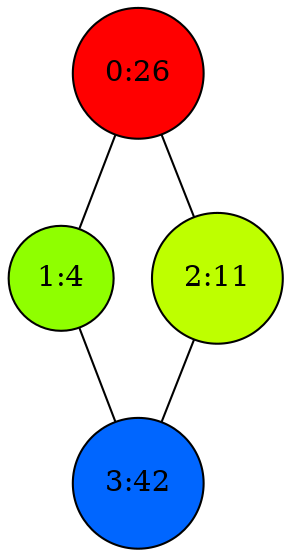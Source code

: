 graph Mapper {
0[shape=circle fontcolor=black color=black label="0:26" style=filled fillcolor="0, 1, 1"]
1[shape=circle fontcolor=black color=black label="1:4" style=filled fillcolor="0.240095, 1, 1"]
2[shape=circle fontcolor=black color=black label="2:11" style=filled fillcolor="0.209621, 1, 1"]
3[shape=circle fontcolor=black color=black label="3:42" style=filled fillcolor="0.6, 1, 1"]
  0 -- 1 [weight=15];
  0 -- 2 [weight=15];
  1 -- 3 [weight=15];
  2 -- 3 [weight=15];
}